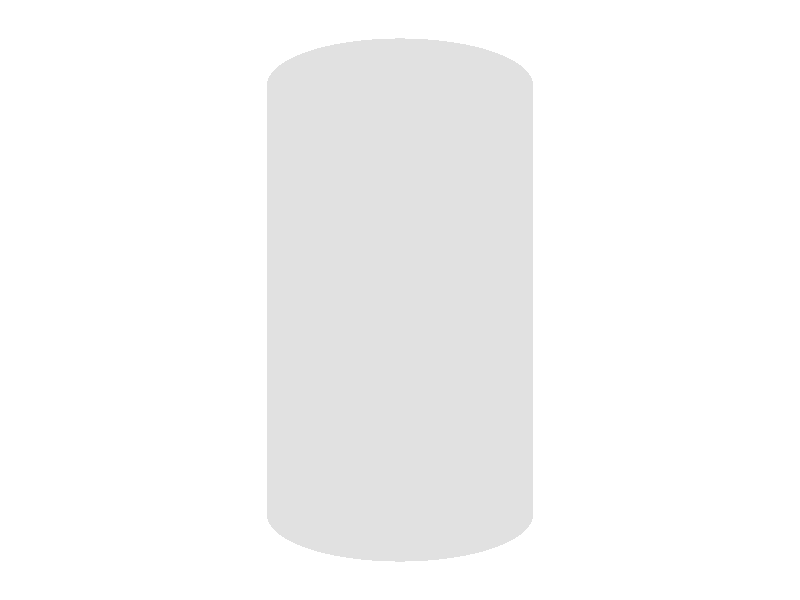 #include "colors.inc"
#include "textures.inc"

#declare h = 927.0;   // height of tc
#declare hmid = 536.0; // height of mid cylinder
#declare gap = 5.0; // size of gap between cylinders
#declare ric = 200.0; // radius of ic
#declare roc = 279.4; // radius of oc
#declare roco = 305;  // radius of outside of oc
#declare cap = 20;    // thickness of caps
#declare tar = 10;   // thickness of arrows
#declare rar1 = 45;   // position between gap for arrow
#declare dropdia = 5;   // position between gap for arrow
#declare ndrops = 3;   // position between gap for arrow
#declare Random_1 = seed (5601);
#declare Random_2 = seed (5611);
#declare Random_3 = seed (5616);

global_settings { assumed_gamma 1.0 }

camera {
  location <1000, 0, -1000>
  look_at <0, 0, 0>
  //angle 20
  //up    <0,1,0>
  //right  <1.5,0,0>
}

background { color White } // to make the torus easy to see

light_source { <300, 0, -1000> White }

// middle cylinder
cylinder {
  <0, -hmid/2, 0>,     // Center of one end
  <0, hmid/2, 0>,     // Center of other end
  ric            // Radius
  //open           // Remove end caps
  texture {
          Chrome_Metal
  }
  finish {
    reflection 0.10
    ambient rgb <0.3,0.1,0.1>  //a pink ambient
  }
  //texture{ pigment{color Gray}
  //  finish{phong .5}}
}

// bot cylinder
cylinder {
  <0, -h/2, 0>,     // Center of one end
  <0, -hmid/2-gap, 0>,     // Center of other end
  ric            // Radius
  //open           // Remove end caps
  //texture{ pigment{color Gray}
  //  finish{phong .5}}
  texture {
          Chrome_Metal
  }
  finish {
    reflection 0.05
  }
}

// top cylinder
cylinder {
  <0, hmid/2+gap, 0>,     // Center of other end
  <0, h/2, 0>,     // Center of one end
  ric            // Radius
  open           // Remove end caps
  //texture{ pigment{color Gray}
  //  finish{phong .5}}
  texture {
          Chrome_Metal
  }
  finish {
    reflection 0.10
  }  
}

disc {
  <0, h/2, 0>,     // Center of one end
  <0, h/2+5, 0>,     // normal
  ric
  texture {
          Chrome_Metal
  }
  finish {
    diffuse .6
    reflection 0.0
  }   
}

// outer cylinder
difference {
    cylinder {
  		<0, -h/2, 0>,     // Center of one end
  		<0, h/2, 0>,     // Center of other end
  		roco
  		open
  	} 
    cylinder {
  		<0, -h/2, 0>,    // Center of one end
  		<0, h/2, 0>,     // Center of other end
  		roc 
  		open
  	}
    texture{ pigment{color Gray transmit .8 }
    //finish{phong .8}
    }
    //interior {ior 1}
}

// top outer cylinder cap
cylinder {
  <0, h/2, 0>,    // Center of one end
  <0, h/2+cap, 0>,     // Center of other end
  roco           // Radius
  texture{ pigment{color Gray}finish{phong .8}}
}

// bottom outer cylinder cap
cylinder {
  <0, -h/2, 0>,    // Center of one end
  <0, -h/2-cap, 0>,     // Center of other end
  roco           // Radius
  texture{ pigment{color Gray}finish{phong .9}}
  //texture {
  //  Chrome_Metal
  //}
}

// particle
//sphere {
//	<0, 0, ric + (roc-ric)/2>,
//	4
//  texture {pigment {color White} finish {phong .8}}
//}

disc {
  <0, h/2, 0>,
  <0, h/2+5, 0>,
  roco,
  roc
  texture{ pigment{color Gray transmit .5 }}
}

// shaft
cylinder {
  <0, h/2, 0>,
  <0, h/2+30, 0>,
  20
  pigment{ Gray }
  //texture {
  //        Chrome_Metal
  //}
  finish {
    ambient .2
    diffuse .6
    specular .75
    roughness .001
    reflection {
       .5
    }
  } 
}

// Blue arrow
//union {
  //difference {
    //torus {
      //ric+rar1,
      //tar
      //pigment { color Blue }
    //}
    //box {
      //<ric+rar1+tar, tar , 0>,
      //<-ric-rar1-tar, -tar, +ric+rar1+tar>
      //rotate <0, 35, 0>
    //}
    //box {
      //<ric+rar1+tar, tar , 0>,
      //<-ric-rar1-tar, -tar, +ric+rar1+tar>
      //rotate <0, -35, 0>
    //}
  //}
  //cone {
    //<-ric-rar1, 0, 0>,
    //25,
    //<-ric-rar1, 0 , 50>,
    //0
    //rotate <0, -35, 0>
    //pigment { color Blue }
  //}
  //rotate <0, -30, 0>
  //translate <0, 150, 0>
  //no_shadow
  //rotate <0, clock*360, 0>
//}

//union {
  //difference {
    //torus {
      //ric+rar1,
      //tar
      ////pigment { color Blue }
    //}
    //box {
      //<ric+rar1+tar, tar , 0>,
      //<-ric-rar1-tar, -tar, +ric+rar1+tar>
      //rotate <0, 35, 0>
    //}
    //box {
      //<ric+rar1+tar, tar , 0>,
      //<-ric-rar1-tar, -tar, +ric+rar1+tar>
      //rotate <0, -35, 0>
    //}
  //}
  //cone {
    //<-ric-rar1, 0, 0>,
    //0,
    //<-ric-rar1, 0 , 50>,
    //25
    //rotate <0, -155, 0>
    ////pigment { color Blue }
  //}
  //rotate <0, -30, 0>
  //translate <0, 150, 0>
  //no_shadow
  //rotate <0, 0.15*360, 0>
  //texture {
    //Chrome_Metal
    //pigment{color Blue}
    //finish {
      //reflection 0.0
    //}
  //}
//}

//// red arrow
//union {
//  difference {
//    torus {
//      roc+rar1,
//      tar
//      pigment { color Red }
//    }
//    box {
//      <roc+rar1+tar, tar , 0>,
//      <-roc-rar1-tar, -tar, +roc+rar1+tar>
//      rotate <0, 40, 0>
//    }
//    box {
//      <roc+rar1+tar, tar , 0>,
//      <-roc-rar1-tar, -tar, +roc+rar1+tar>
//      rotate <0, -40, 0>
//    }
//  }
//  cone {
//    <roc+rar1, 0, 0>,
//    25,
//    <roc+rar1, 0 , 50>,
//    0
//    rotate <0, 40, 0>
//    pigment { color Red }
//  }
//  rotate <0, 30, 0>
//  translate <0, -120, 0>
//  no_shadow
//  rotate <0, clock*-360, 0>
//}

// particles
//#for (Cntr, -100, 130, ndrops)
  //sphere {
    //<ric+rar1, Cntr, 0>,
    //dropdia
    //pigment { color White}
    //rotate <0, -20 + int( 200*rand( Random_1) ) , 0>
    //no_shadow
  //}
//#end
//#for (Cntr, -h/2+20, -140, ndrops)
  //sphere {
    //<ric+rar1, Cntr, 0>,
    //dropdia
    //pigment { color White}
    //rotate <0, -20 + int( 200*rand( Random_2) ) , 0>
    //no_shadow
  //}
//#end
#for (Cntr, -h/2+40, h/2-40, ndrops)
  sphere {
    <ric+rar1, Cntr, 0>,
    dropdia
    pigment { color  SummerSky}
    rotate <0, -30 + int( 160*rand( Random_3) ) , 0>
    no_shadow
  }
#end

// Radius identation
//union {
  //cylinder {
    //<0, h/2+40, 0>,
    //<ric-45, h/2+40, 0>,
    //5
  //}
  //cone {
    //<ric-45, h/2+40, 0>,
    //15,
    //<ric, h/2+40, 0>,
    //0
  //}
  //pigment { color Black}
  //rotate <0, 35, 0>
//}

//union {
  //cylinder {
    //<0, h/2+40, 0>,
    //<roc-45, h/2+40, 0>,
    //5
  //}
  //cone {
    //<roc-45, h/2+40, 0>,
    //15,
    //<roc, h/2+40, 0>,
    //0
  //}
  //pigment { color Black}
  //rotate <0, 150, 0>
//}

// water
difference {
    cylinder {
      <0, -h/2+0.01, 0>,     // Center of one end
      <0, h/2-0.01, 0>,     // Center of one end
      roc-0.01
      open
    } 
    cylinder {
      <0, -h/2+0.01, 0>,    // Center of one end
      <0, h/2-0.01, 0>,    // Center of one end
      ric+0.01 
      open
    }
    texture{ pigment{color Blue transmit .9 }
    }
}
//difference {
    //cylinder {
      //<0, -h/2+0.01, 0>,     // Center of one end
      //<0, 0, 0>,     // Center of other end
      //roc-0.01
      //open
    //} 
    //cylinder {
      //<0, -h/2+0.01, 0>,    // Center of one end
      //<0, 0, 0>,     // Center of other end
      //ric+0.01 
      //open
    //}
    //texture{ pigment{color Blue transmit .8 }
    //}
//}
//// oil
//difference {
//    cylinder {
//      <0, 0, 0>,     // Center of one end
//      <0, h/2-0.01, 0>,     // Center of other end
//      roc-0.01
//      open
//    } 
//    cylinder {
//      <0, 0, 0>,    // Center of one end
//      <0, h/2-0.01, 0>,     // Center of other end
//      ric+0.01 
//      open
//    }
//    texture{ pigment{color Yellow transmit .8 }
//    }
//}

// LDA laser
//union {
//  cylinder {
//    <roc+200, 0, 0>,
//    <roc+300, 0, 0>,
//    45
//    pigment { color Black}
//    finish {
//      phong 0.8
//    }
//    no_shadow
//  }
//  cylinder {
//    <roc+300, 0, 0>,
//    <roc+500, 0, 0>,
//    40
//    pigment { color Black}
//    finish {
//      phong 0.9
//    } 
//  }
//  rotate <0, 35, 0>
//}

// laser light
//union {
//  cylinder {
//    <roc+200, 18, 0>,
//    <ric+40, 0, 0>,
//    2
//    //pigment { color Green transmit .8}
//    pigment { color Green}
//    no_shadow
//  }
//  cylinder {
//    <roc+200, -18, 0>,
//    <ric+40, 0, 0>,
//    2
//    //pigment { color Green transmit .8}
//    pigment { color Green}
//    no_shadow
//  }
//  //cylinder {
//  //  <roc+200, 0, 18>,
//  //  <ric+40, 0, 0>,
//  //  2
//  //  //pigment { color Green transmit .8}
//  //  pigment { color Blue}
//  //}
//  //cylinder {
//  //  <roc+200, 0 -18>,
//  //  <ric+40, 0, 0>,
//  //  2
//  //  //pigment { color Green transmit .8}
//  //  pigment { color Blue}
//  //}
//  rotate <0, 35, 0>
//}
